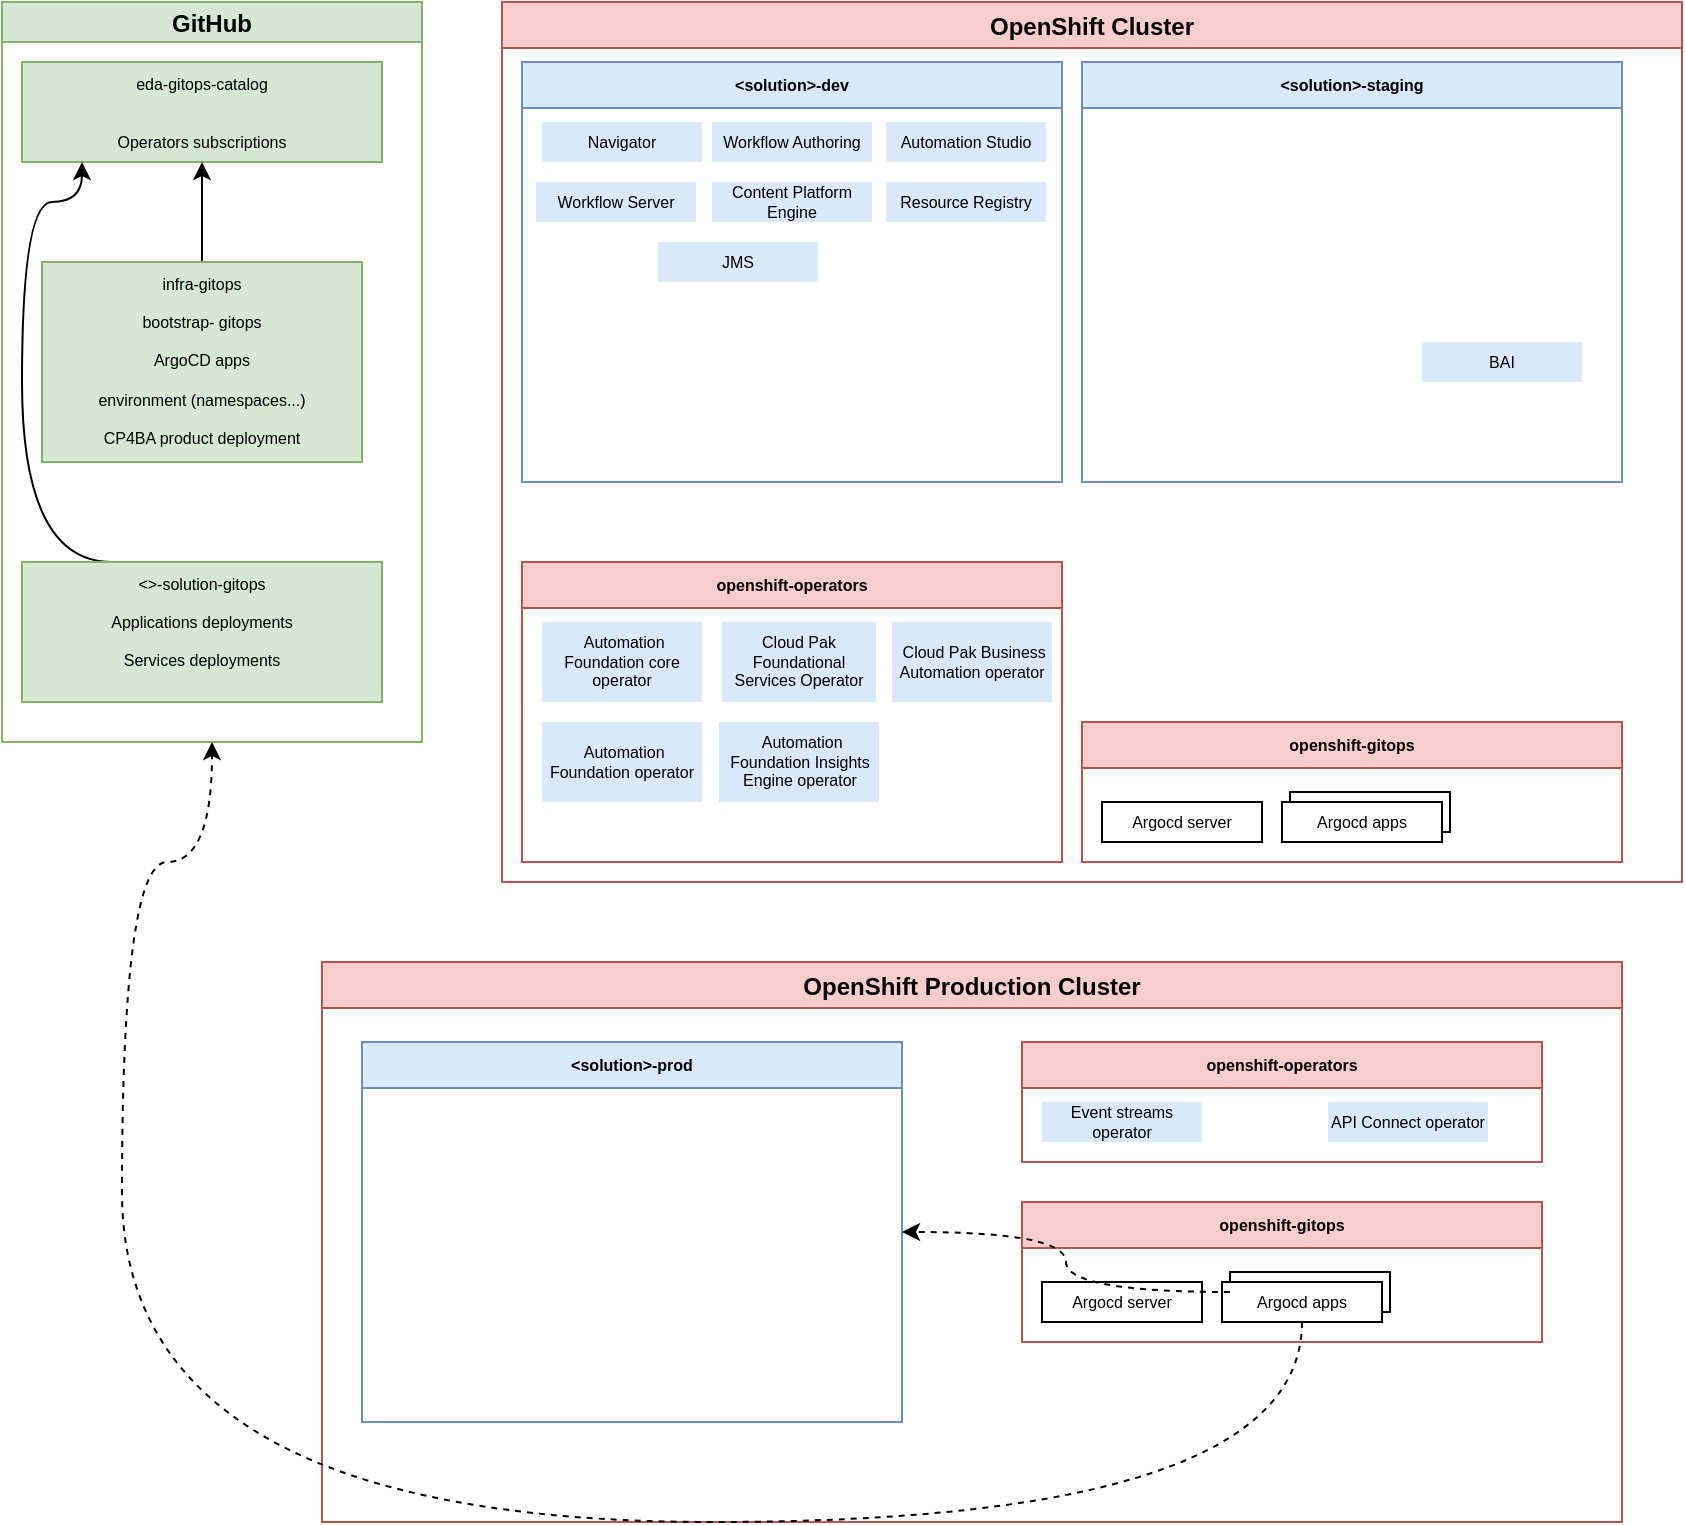 <mxfile>
    <diagram id="HTj2HzXZRO0wpf3ml96P" name="Page-1">
        <mxGraphModel dx="843" dy="479" grid="1" gridSize="10" guides="1" tooltips="1" connect="1" arrows="1" fold="1" page="1" pageScale="1" pageWidth="850" pageHeight="1100" math="0" shadow="0">
            <root>
                <mxCell id="0"/>
                <mxCell id="1" parent="0"/>
                <mxCell id="2" value="GitHub" style="swimlane;fillColor=#d5e8d4;strokeColor=#82b366;startSize=20;" parent="1" vertex="1">
                    <mxGeometry x="10" y="20" width="210" height="370" as="geometry">
                        <mxRectangle x="10" y="20" width="70" height="20" as="alternateBounds"/>
                    </mxGeometry>
                </mxCell>
                <mxCell id="6" value="eda-gitops-catalog&lt;br&gt;&lt;br&gt;&lt;br&gt;Operators subscriptions" style="rounded=0;whiteSpace=wrap;html=1;verticalAlign=top;fontSize=8;fillColor=#d5e8d4;strokeColor=#82b366;" parent="2" vertex="1">
                    <mxGeometry x="10" y="30" width="180" height="50" as="geometry"/>
                </mxCell>
                <mxCell id="16" style="edgeStyle=orthogonalEdgeStyle;html=1;fontSize=8;curved=1;exitX=0.25;exitY=0;exitDx=0;exitDy=0;" parent="2" source="7" target="6" edge="1">
                    <mxGeometry relative="1" as="geometry">
                        <Array as="points">
                            <mxPoint x="10" y="280"/>
                            <mxPoint x="10" y="100"/>
                            <mxPoint x="40" y="100"/>
                        </Array>
                    </mxGeometry>
                </mxCell>
                <mxCell id="7" value="&amp;lt;&amp;gt;-solution-gitops&lt;br&gt;&lt;br&gt;Applications deployments&lt;br&gt;&lt;br&gt;Services deployments" style="rounded=0;whiteSpace=wrap;html=1;verticalAlign=top;fontSize=8;fillColor=#d5e8d4;strokeColor=#82b366;" parent="2" vertex="1">
                    <mxGeometry x="10" y="280" width="180" height="70" as="geometry"/>
                </mxCell>
                <mxCell id="71" style="edgeStyle=orthogonalEdgeStyle;curved=1;html=1;entryX=0.5;entryY=1;entryDx=0;entryDy=0;" edge="1" parent="2" source="70" target="6">
                    <mxGeometry relative="1" as="geometry"/>
                </mxCell>
                <mxCell id="70" value="infra-gitops&lt;br&gt;&lt;br&gt;bootstrap- gitops&lt;br&gt;&lt;br&gt;ArgoCD apps&lt;br&gt;&lt;br&gt;environment (namespaces...)&lt;br&gt;&lt;br&gt;CP4BA product deployment" style="rounded=0;whiteSpace=wrap;html=1;verticalAlign=top;fontSize=8;fillColor=#d5e8d4;strokeColor=#82b366;" vertex="1" parent="2">
                    <mxGeometry x="20" y="130" width="160" height="100" as="geometry"/>
                </mxCell>
                <mxCell id="3" value="OpenShift Cluster" style="swimlane;fillColor=#f8cecc;strokeColor=#b85450;" parent="1" vertex="1">
                    <mxGeometry x="260" y="20" width="590" height="440" as="geometry"/>
                </mxCell>
                <mxCell id="8" value="&lt;solution&gt;-dev" style="swimlane;fontSize=8;fillColor=#dae8fc;strokeColor=#6c8ebf;" parent="3" vertex="1">
                    <mxGeometry x="10" y="30" width="270" height="210" as="geometry"/>
                </mxCell>
                <mxCell id="24" value="Workflow Server" style="rounded=0;whiteSpace=wrap;html=1;fontSize=8;strokeColor=none;fillColor=#dae8fc;" parent="8" vertex="1">
                    <mxGeometry x="7" y="60" width="80" height="20" as="geometry"/>
                </mxCell>
                <mxCell id="79" value="Navigator" style="rounded=0;whiteSpace=wrap;html=1;fontSize=8;strokeColor=none;fillColor=#dae8fc;" vertex="1" parent="8">
                    <mxGeometry x="10" y="30" width="80" height="20" as="geometry"/>
                </mxCell>
                <mxCell id="80" value="Automation Studio" style="rounded=0;whiteSpace=wrap;html=1;fontSize=8;strokeColor=none;fillColor=#dae8fc;" vertex="1" parent="8">
                    <mxGeometry x="182" y="30" width="80" height="20" as="geometry"/>
                </mxCell>
                <mxCell id="81" value="Workflow Authoring" style="rounded=0;whiteSpace=wrap;html=1;fontSize=8;strokeColor=none;fillColor=#dae8fc;" vertex="1" parent="8">
                    <mxGeometry x="95" y="30" width="80" height="20" as="geometry"/>
                </mxCell>
                <mxCell id="82" value="Content Platform Engine" style="rounded=0;whiteSpace=wrap;html=1;fontSize=8;strokeColor=none;fillColor=#dae8fc;" vertex="1" parent="8">
                    <mxGeometry x="95" y="60" width="80" height="20" as="geometry"/>
                </mxCell>
                <mxCell id="83" value="Resource Registry" style="rounded=0;whiteSpace=wrap;html=1;fontSize=8;strokeColor=none;fillColor=#dae8fc;" vertex="1" parent="8">
                    <mxGeometry x="182" y="60" width="80" height="20" as="geometry"/>
                </mxCell>
                <mxCell id="84" value="JMS" style="rounded=0;whiteSpace=wrap;html=1;fontSize=8;strokeColor=none;fillColor=#dae8fc;" vertex="1" parent="8">
                    <mxGeometry x="68" y="90" width="80" height="20" as="geometry"/>
                </mxCell>
                <mxCell id="9" value="&lt;solution&gt;-staging" style="swimlane;fontSize=8;fillColor=#dae8fc;strokeColor=#6c8ebf;" parent="3" vertex="1">
                    <mxGeometry x="290" y="30" width="270" height="210" as="geometry"/>
                </mxCell>
                <mxCell id="23" value="BAI" style="rounded=0;whiteSpace=wrap;html=1;fontSize=8;strokeColor=none;fillColor=#dae8fc;" parent="9" vertex="1">
                    <mxGeometry x="170" y="140" width="80" height="20" as="geometry"/>
                </mxCell>
                <mxCell id="11" value="openshift-operators" style="swimlane;fontSize=8;fillColor=#f8cecc;strokeColor=#b85450;" parent="3" vertex="1">
                    <mxGeometry x="10" y="280" width="270" height="150" as="geometry"/>
                </mxCell>
                <mxCell id="43" value="&amp;nbsp;Automation Foundation core operator" style="rounded=0;whiteSpace=wrap;html=1;fontSize=8;strokeColor=none;fillColor=#dae8fc;" parent="11" vertex="1">
                    <mxGeometry x="10" y="30" width="80" height="40" as="geometry"/>
                </mxCell>
                <mxCell id="44" value="Cloud Pak Foundational Services Operator" style="rounded=0;whiteSpace=wrap;html=1;fontSize=8;strokeColor=none;fillColor=#dae8fc;" parent="11" vertex="1">
                    <mxGeometry x="100" y="30" width="77" height="40" as="geometry"/>
                </mxCell>
                <mxCell id="86" value="&amp;nbsp;Automation Foundation operator" style="rounded=0;whiteSpace=wrap;html=1;fontSize=8;strokeColor=none;fillColor=#dae8fc;" vertex="1" parent="11">
                    <mxGeometry x="10" y="80" width="80" height="40" as="geometry"/>
                </mxCell>
                <mxCell id="91" value="&amp;nbsp;Automation Foundation Insights Engine operator" style="rounded=0;whiteSpace=wrap;html=1;fontSize=8;strokeColor=none;fillColor=#dae8fc;" vertex="1" parent="11">
                    <mxGeometry x="98.5" y="80" width="80" height="40" as="geometry"/>
                </mxCell>
                <mxCell id="92" value="&amp;nbsp;Cloud Pak Business Automation operator" style="rounded=0;whiteSpace=wrap;html=1;fontSize=8;strokeColor=none;fillColor=#dae8fc;" vertex="1" parent="11">
                    <mxGeometry x="185" y="30" width="80" height="40" as="geometry"/>
                </mxCell>
                <mxCell id="12" value="openshift-gitops" style="swimlane;fontSize=8;fillColor=#f8cecc;strokeColor=#b85450;" parent="3" vertex="1">
                    <mxGeometry x="290" y="360" width="270" height="70" as="geometry"/>
                </mxCell>
                <mxCell id="47" value="Argocd apps" style="rounded=0;whiteSpace=wrap;html=1;fontSize=8;" parent="12" vertex="1">
                    <mxGeometry x="104" y="35" width="80" height="20" as="geometry"/>
                </mxCell>
                <mxCell id="14" value="Argocd server" style="rounded=0;whiteSpace=wrap;html=1;fontSize=8;" parent="12" vertex="1">
                    <mxGeometry x="10" y="40" width="80" height="20" as="geometry"/>
                </mxCell>
                <mxCell id="19" value="Argocd apps" style="rounded=0;whiteSpace=wrap;html=1;fontSize=8;" parent="12" vertex="1">
                    <mxGeometry x="100" y="40" width="80" height="20" as="geometry"/>
                </mxCell>
                <mxCell id="4" value="OpenShift Production Cluster" style="swimlane;fillColor=#f8cecc;strokeColor=#b85450;" parent="1" vertex="1">
                    <mxGeometry x="170" y="500" width="650" height="280" as="geometry"/>
                </mxCell>
                <mxCell id="10" value="&lt;solution&gt;-prod" style="swimlane;fontSize=8;fillColor=#dae8fc;strokeColor=#6c8ebf;" parent="4" vertex="1">
                    <mxGeometry x="20" y="40" width="270" height="190" as="geometry"/>
                </mxCell>
                <mxCell id="58" value="openshift-operators" style="swimlane;fontSize=8;fillColor=#f8cecc;strokeColor=#b85450;" parent="4" vertex="1">
                    <mxGeometry x="350" y="40" width="260" height="60" as="geometry"/>
                </mxCell>
                <mxCell id="59" value="Event streams operator" style="rounded=0;whiteSpace=wrap;html=1;fontSize=8;strokeColor=none;fillColor=#dae8fc;" parent="58" vertex="1">
                    <mxGeometry x="10" y="30" width="80" height="20" as="geometry"/>
                </mxCell>
                <mxCell id="60" value="API Connect operator" style="rounded=0;whiteSpace=wrap;html=1;fontSize=8;strokeColor=none;fillColor=#dae8fc;" parent="58" vertex="1">
                    <mxGeometry x="153" y="30" width="80" height="20" as="geometry"/>
                </mxCell>
                <mxCell id="63" value="openshift-gitops" style="swimlane;fontSize=8;fillColor=#f8cecc;strokeColor=#b85450;" parent="4" vertex="1">
                    <mxGeometry x="350" y="120" width="260" height="70" as="geometry"/>
                </mxCell>
                <mxCell id="64" value="Argocd apps" style="rounded=0;whiteSpace=wrap;html=1;fontSize=8;" parent="63" vertex="1">
                    <mxGeometry x="104" y="35" width="80" height="20" as="geometry"/>
                </mxCell>
                <mxCell id="65" value="Argocd server" style="rounded=0;whiteSpace=wrap;html=1;fontSize=8;" parent="63" vertex="1">
                    <mxGeometry x="10" y="40" width="80" height="20" as="geometry"/>
                </mxCell>
                <mxCell id="66" value="Argocd apps" style="rounded=0;whiteSpace=wrap;html=1;fontSize=8;" parent="63" vertex="1">
                    <mxGeometry x="100" y="40" width="80" height="20" as="geometry"/>
                </mxCell>
                <mxCell id="68" style="edgeStyle=orthogonalEdgeStyle;curved=1;html=1;entryX=1;entryY=0.5;entryDx=0;entryDy=0;dashed=1;" parent="4" source="64" target="10" edge="1">
                    <mxGeometry relative="1" as="geometry"/>
                </mxCell>
                <mxCell id="67" style="edgeStyle=orthogonalEdgeStyle;html=1;entryX=0.5;entryY=1;entryDx=0;entryDy=0;curved=1;dashed=1;" parent="1" source="66" target="2" edge="1">
                    <mxGeometry relative="1" as="geometry">
                        <Array as="points">
                            <mxPoint x="660" y="780"/>
                            <mxPoint x="70" y="780"/>
                            <mxPoint x="70" y="450"/>
                            <mxPoint x="115" y="450"/>
                        </Array>
                    </mxGeometry>
                </mxCell>
            </root>
        </mxGraphModel>
    </diagram>
</mxfile>